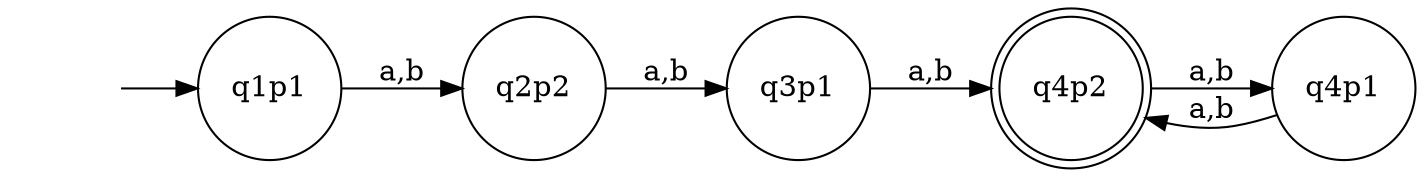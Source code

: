 digraph G {
  rankdir = LR;
  node [shape = doublecircle]; q4p2;
  node [shape = circle];

  q1p1 -> q2p2 [label = "a,b"];
  q2p2 -> q3p1 [label = "a,b"];
  q3p1 -> q4p2 [label = "a,b"];

  q4p1 -> q4p2 [label = "a,b"];
  q4p2 -> q4p1 [label = "a,b"];

  node [shape = none, label=""]; 0;
  0 -> q1p1

}

